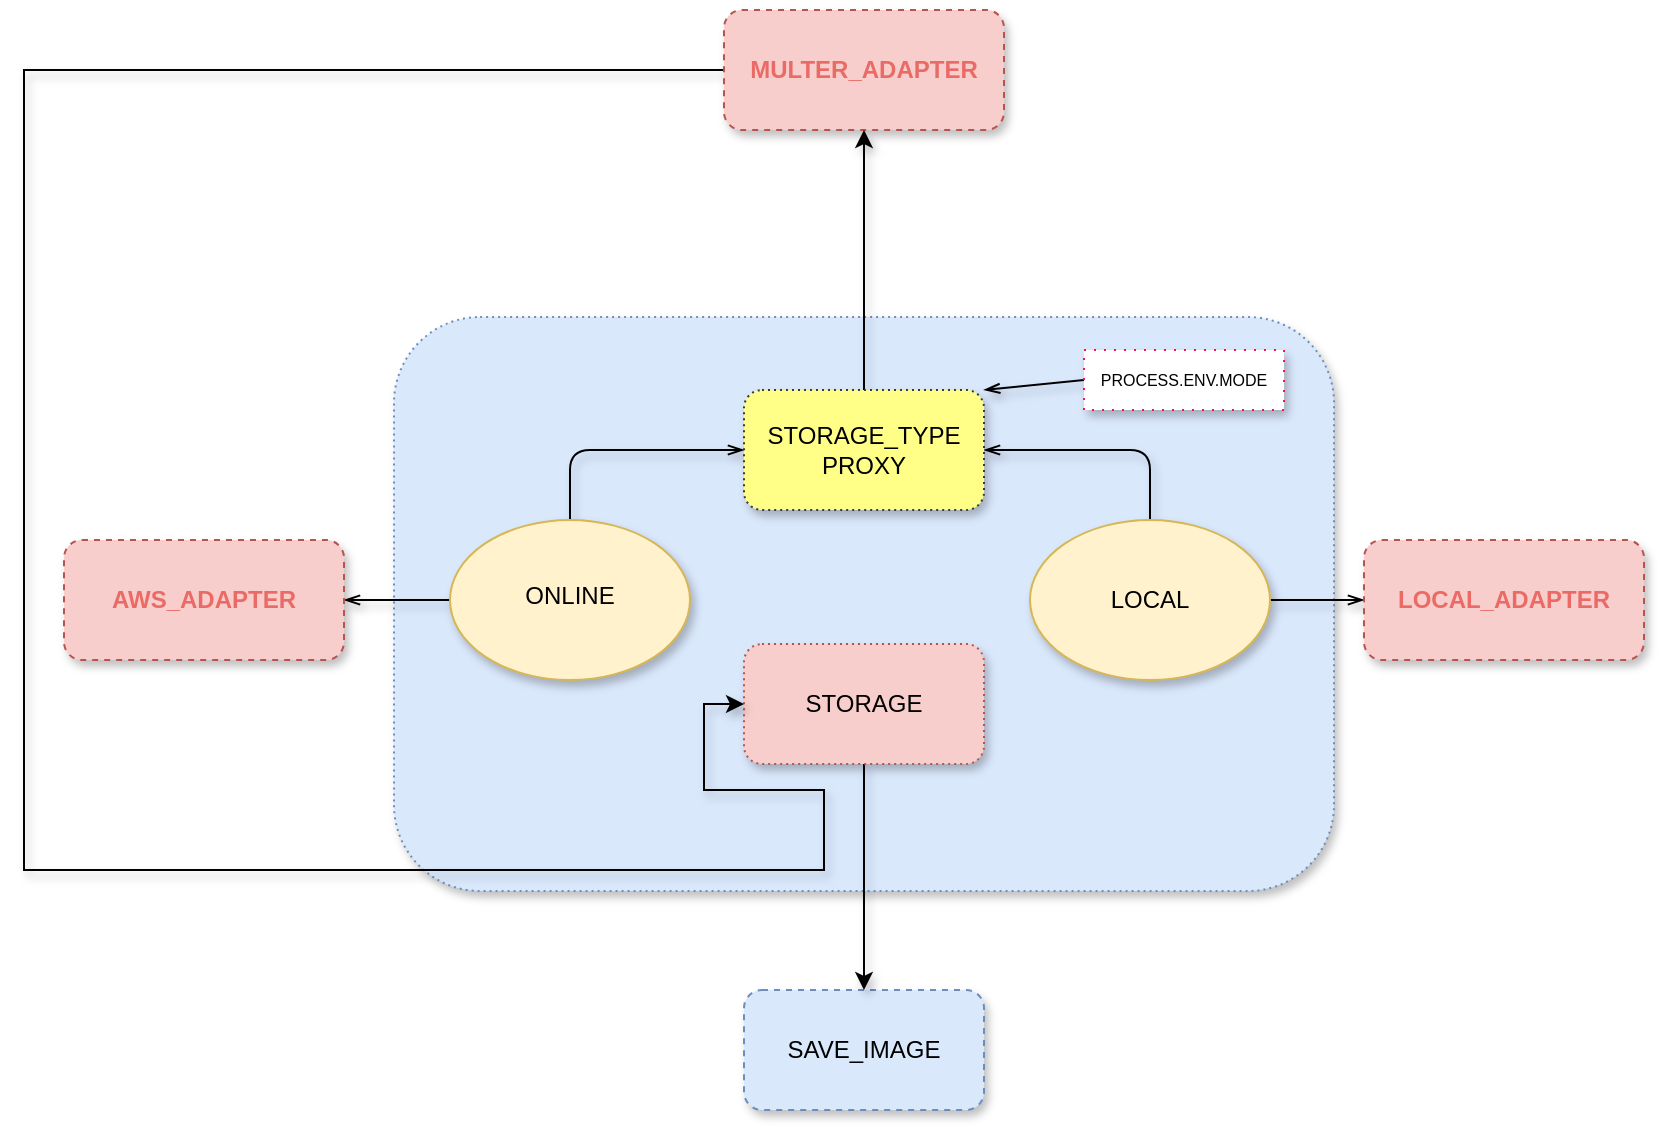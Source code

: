 <mxfile version="13.6.0" type="github">
  <diagram id="q_LhEmlHeGk1tStUp-2b" name="Page-1">
    <mxGraphModel dx="1718" dy="489" grid="1" gridSize="10" guides="1" tooltips="1" connect="1" arrows="1" fold="1" page="1" pageScale="1" pageWidth="850" pageHeight="1100" math="0" shadow="0">
      <root>
        <mxCell id="0" />
        <mxCell id="1" parent="0" />
        <mxCell id="D3PKSzLOLsSn4X89jtCB-23" value="" style="rounded=1;whiteSpace=wrap;html=1;shadow=1;dashed=1;dashPattern=1 2;fillColor=#dae8fc;strokeColor=#6c8ebf;" vertex="1" parent="1">
          <mxGeometry x="185" y="313.5" width="470" height="287" as="geometry" />
        </mxCell>
        <mxCell id="D3PKSzLOLsSn4X89jtCB-30" style="rounded=0;orthogonalLoop=1;jettySize=auto;html=1;exitX=0.5;exitY=0;exitDx=0;exitDy=0;entryX=0.5;entryY=0;entryDx=0;entryDy=0;shadow=1;endArrow=classic;endFill=1;strokeColor=none;" edge="1" parent="1" source="D3PKSzLOLsSn4X89jtCB-2" target="D3PKSzLOLsSn4X89jtCB-3">
          <mxGeometry relative="1" as="geometry" />
        </mxCell>
        <mxCell id="D3PKSzLOLsSn4X89jtCB-31" style="edgeStyle=none;rounded=1;orthogonalLoop=1;jettySize=auto;html=1;exitX=0.5;exitY=0;exitDx=0;exitDy=0;entryX=0.5;entryY=0;entryDx=0;entryDy=0;shadow=1;endArrow=classic;endFill=1;shape=link;strokeColor=none;" edge="1" parent="1" source="D3PKSzLOLsSn4X89jtCB-2" target="D3PKSzLOLsSn4X89jtCB-3">
          <mxGeometry relative="1" as="geometry" />
        </mxCell>
        <mxCell id="D3PKSzLOLsSn4X89jtCB-48" style="edgeStyle=none;rounded=1;orthogonalLoop=1;jettySize=auto;html=1;exitX=0.5;exitY=0;exitDx=0;exitDy=0;entryX=0;entryY=0.5;entryDx=0;entryDy=0;shadow=1;endArrow=openThin;endFill=0;" edge="1" parent="1" source="D3PKSzLOLsSn4X89jtCB-2" target="D3PKSzLOLsSn4X89jtCB-32">
          <mxGeometry relative="1" as="geometry">
            <Array as="points">
              <mxPoint x="273" y="380" />
            </Array>
          </mxGeometry>
        </mxCell>
        <mxCell id="D3PKSzLOLsSn4X89jtCB-55" style="edgeStyle=none;rounded=1;orthogonalLoop=1;jettySize=auto;html=1;exitX=0;exitY=0.5;exitDx=0;exitDy=0;entryX=1;entryY=0.5;entryDx=0;entryDy=0;shadow=1;endArrow=openThin;endFill=0;fontColor=#EA6B66;" edge="1" parent="1" source="D3PKSzLOLsSn4X89jtCB-2" target="D3PKSzLOLsSn4X89jtCB-53">
          <mxGeometry relative="1" as="geometry" />
        </mxCell>
        <mxCell id="D3PKSzLOLsSn4X89jtCB-2" value="" style="ellipse;whiteSpace=wrap;html=1;fillColor=#fff2cc;strokeColor=#d6b656;shadow=1;" vertex="1" parent="1">
          <mxGeometry x="213" y="415" width="120" height="80" as="geometry" />
        </mxCell>
        <mxCell id="D3PKSzLOLsSn4X89jtCB-49" style="edgeStyle=none;rounded=1;orthogonalLoop=1;jettySize=auto;html=1;exitX=0.5;exitY=0;exitDx=0;exitDy=0;entryX=1;entryY=0.5;entryDx=0;entryDy=0;shadow=1;endArrow=openThin;endFill=0;" edge="1" parent="1" source="D3PKSzLOLsSn4X89jtCB-3" target="D3PKSzLOLsSn4X89jtCB-32">
          <mxGeometry relative="1" as="geometry">
            <Array as="points">
              <mxPoint x="563" y="380" />
            </Array>
          </mxGeometry>
        </mxCell>
        <mxCell id="D3PKSzLOLsSn4X89jtCB-54" style="edgeStyle=none;rounded=1;orthogonalLoop=1;jettySize=auto;html=1;exitX=1;exitY=0.5;exitDx=0;exitDy=0;entryX=0;entryY=0.5;entryDx=0;entryDy=0;shadow=1;endArrow=openThin;endFill=0;fontColor=#EA6B66;" edge="1" parent="1" source="D3PKSzLOLsSn4X89jtCB-3" target="D3PKSzLOLsSn4X89jtCB-52">
          <mxGeometry relative="1" as="geometry" />
        </mxCell>
        <mxCell id="D3PKSzLOLsSn4X89jtCB-3" value="" style="ellipse;whiteSpace=wrap;html=1;fillColor=#fff2cc;strokeColor=#d6b656;shadow=1;" vertex="1" parent="1">
          <mxGeometry x="503" y="415" width="120" height="80" as="geometry" />
        </mxCell>
        <mxCell id="D3PKSzLOLsSn4X89jtCB-4" value="ONLINE" style="text;html=1;strokeColor=none;fillColor=none;align=center;verticalAlign=middle;whiteSpace=wrap;rounded=0;shadow=1;" vertex="1" parent="1">
          <mxGeometry x="253" y="443" width="40" height="20" as="geometry" />
        </mxCell>
        <mxCell id="D3PKSzLOLsSn4X89jtCB-5" value="LOCAL" style="text;html=1;strokeColor=none;fillColor=none;align=center;verticalAlign=middle;whiteSpace=wrap;rounded=0;shadow=1;" vertex="1" parent="1">
          <mxGeometry x="543" y="445" width="40" height="20" as="geometry" />
        </mxCell>
        <mxCell id="D3PKSzLOLsSn4X89jtCB-13" value="SAVE_IMAGE" style="rounded=1;whiteSpace=wrap;html=1;dashed=1;fillColor=#dae8fc;strokeColor=#6c8ebf;shadow=1;" vertex="1" parent="1">
          <mxGeometry x="360" y="650" width="120" height="60" as="geometry" />
        </mxCell>
        <mxCell id="D3PKSzLOLsSn4X89jtCB-22" style="edgeStyle=orthogonalEdgeStyle;rounded=0;orthogonalLoop=1;jettySize=auto;html=1;exitX=0.5;exitY=1;exitDx=0;exitDy=0;entryX=0.5;entryY=0;entryDx=0;entryDy=0;shadow=1;endArrow=classic;endFill=1;" edge="1" parent="1" source="D3PKSzLOLsSn4X89jtCB-15" target="D3PKSzLOLsSn4X89jtCB-13">
          <mxGeometry relative="1" as="geometry" />
        </mxCell>
        <mxCell id="D3PKSzLOLsSn4X89jtCB-15" value="STORAGE" style="rounded=1;whiteSpace=wrap;html=1;shadow=1;dashed=1;dashPattern=1 2;fillColor=#f8cecc;strokeColor=#b85450;" vertex="1" parent="1">
          <mxGeometry x="360" y="477" width="120" height="60" as="geometry" />
        </mxCell>
        <mxCell id="D3PKSzLOLsSn4X89jtCB-25" style="edgeStyle=orthogonalEdgeStyle;rounded=0;orthogonalLoop=1;jettySize=auto;html=1;exitX=0;exitY=0.5;exitDx=0;exitDy=0;entryX=0;entryY=0.5;entryDx=0;entryDy=0;shadow=1;endArrow=classic;endFill=1;" edge="1" parent="1" source="D3PKSzLOLsSn4X89jtCB-24" target="D3PKSzLOLsSn4X89jtCB-15">
          <mxGeometry relative="1" as="geometry">
            <Array as="points">
              <mxPoint y="190" />
              <mxPoint y="590" />
              <mxPoint x="400" y="590" />
              <mxPoint x="400" y="550" />
              <mxPoint x="340" y="550" />
              <mxPoint x="340" y="507" />
            </Array>
          </mxGeometry>
        </mxCell>
        <mxCell id="D3PKSzLOLsSn4X89jtCB-24" value="MULTER_ADAPTER" style="rounded=1;whiteSpace=wrap;html=1;shadow=1;dashed=1;fillColor=#f8cecc;strokeColor=#b85450;fontColor=#EA6B66;fontStyle=1" vertex="1" parent="1">
          <mxGeometry x="350" y="160" width="140" height="60" as="geometry" />
        </mxCell>
        <mxCell id="D3PKSzLOLsSn4X89jtCB-36" style="edgeStyle=none;rounded=1;orthogonalLoop=1;jettySize=auto;html=1;exitX=0.5;exitY=0;exitDx=0;exitDy=0;entryX=0.5;entryY=1;entryDx=0;entryDy=0;shadow=1;endArrow=classic;endFill=1;" edge="1" parent="1" source="D3PKSzLOLsSn4X89jtCB-32" target="D3PKSzLOLsSn4X89jtCB-24">
          <mxGeometry relative="1" as="geometry" />
        </mxCell>
        <mxCell id="D3PKSzLOLsSn4X89jtCB-32" value="STORAGE_TYPE&lt;br&gt;PROXY" style="rounded=1;whiteSpace=wrap;html=1;shadow=1;dashed=1;dashPattern=1 2;fillColor=#ffff88;strokeColor=#36393d;" vertex="1" parent="1">
          <mxGeometry x="360" y="350" width="120" height="60" as="geometry" />
        </mxCell>
        <mxCell id="D3PKSzLOLsSn4X89jtCB-51" style="edgeStyle=none;rounded=1;orthogonalLoop=1;jettySize=auto;html=1;exitX=0;exitY=0.5;exitDx=0;exitDy=0;entryX=1;entryY=0;entryDx=0;entryDy=0;shadow=1;endArrow=openThin;endFill=0;" edge="1" parent="1" source="D3PKSzLOLsSn4X89jtCB-38" target="D3PKSzLOLsSn4X89jtCB-32">
          <mxGeometry relative="1" as="geometry" />
        </mxCell>
        <mxCell id="D3PKSzLOLsSn4X89jtCB-38" value="&lt;p style=&quot;line-height: 70%&quot;&gt;&lt;font style=&quot;font-size: 8px&quot;&gt;PROCESS.ENV.MODE&lt;/font&gt;&lt;/p&gt;" style="rounded=0;whiteSpace=wrap;html=1;shadow=1;dashed=1;dashPattern=1 4;strokeColor=#FF0F4F;" vertex="1" parent="1">
          <mxGeometry x="530" y="330" width="100" height="30" as="geometry" />
        </mxCell>
        <mxCell id="D3PKSzLOLsSn4X89jtCB-52" value="LOCAL_ADAPTER" style="rounded=1;whiteSpace=wrap;html=1;shadow=1;dashed=1;fillColor=#f8cecc;strokeColor=#b85450;fontColor=#EA6B66;fontStyle=1" vertex="1" parent="1">
          <mxGeometry x="670" y="425" width="140" height="60" as="geometry" />
        </mxCell>
        <mxCell id="D3PKSzLOLsSn4X89jtCB-53" value="AWS_ADAPTER" style="rounded=1;whiteSpace=wrap;html=1;shadow=1;dashed=1;fillColor=#f8cecc;strokeColor=#b85450;fontColor=#EA6B66;fontStyle=1" vertex="1" parent="1">
          <mxGeometry x="20" y="425" width="140" height="60" as="geometry" />
        </mxCell>
      </root>
    </mxGraphModel>
  </diagram>
</mxfile>
